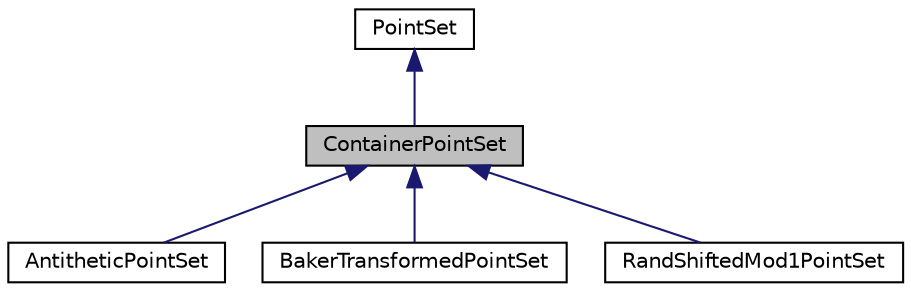digraph "ContainerPointSet"
{
 // INTERACTIVE_SVG=YES
  bgcolor="transparent";
  edge [fontname="Helvetica",fontsize="10",labelfontname="Helvetica",labelfontsize="10"];
  node [fontname="Helvetica",fontsize="10",shape=record];
  Node0 [label="ContainerPointSet",height=0.2,width=0.4,color="black", fillcolor="grey75", style="filled", fontcolor="black"];
  Node1 -> Node0 [dir="back",color="midnightblue",fontsize="10",style="solid",fontname="Helvetica"];
  Node1 [label="PointSet",height=0.2,width=0.4,color="black",URL="$d8/d10/classumontreal_1_1ssj_1_1hups_1_1PointSet.html",tooltip="This abstract class represents a general point set. "];
  Node0 -> Node2 [dir="back",color="midnightblue",fontsize="10",style="solid",fontname="Helvetica"];
  Node2 [label="AntitheticPointSet",height=0.2,width=0.4,color="black",URL="$dc/d3d/classumontreal_1_1ssj_1_1hups_1_1AntitheticPointSet.html",tooltip="This container class provides antithetic versions of the contained points. "];
  Node0 -> Node3 [dir="back",color="midnightblue",fontsize="10",style="solid",fontname="Helvetica"];
  Node3 [label="BakerTransformedPointSet",height=0.2,width=0.4,color="black",URL="$db/d5e/classumontreal_1_1ssj_1_1hups_1_1BakerTransformedPointSet.html",tooltip="This container class embodies a point set to which a baker&#39;s transformation (also called a tent trans..."];
  Node0 -> Node4 [dir="back",color="midnightblue",fontsize="10",style="solid",fontname="Helvetica"];
  Node4 [label="RandShiftedMod1PointSet",height=0.2,width=0.4,color="black",URL="$db/df7/classumontreal_1_1ssj_1_1hups_1_1RandShiftedMod1PointSet.html",tooltip="This container class embodies an arbitrary point set and its iterator adds a random shift modulo 1 to..."];
}
